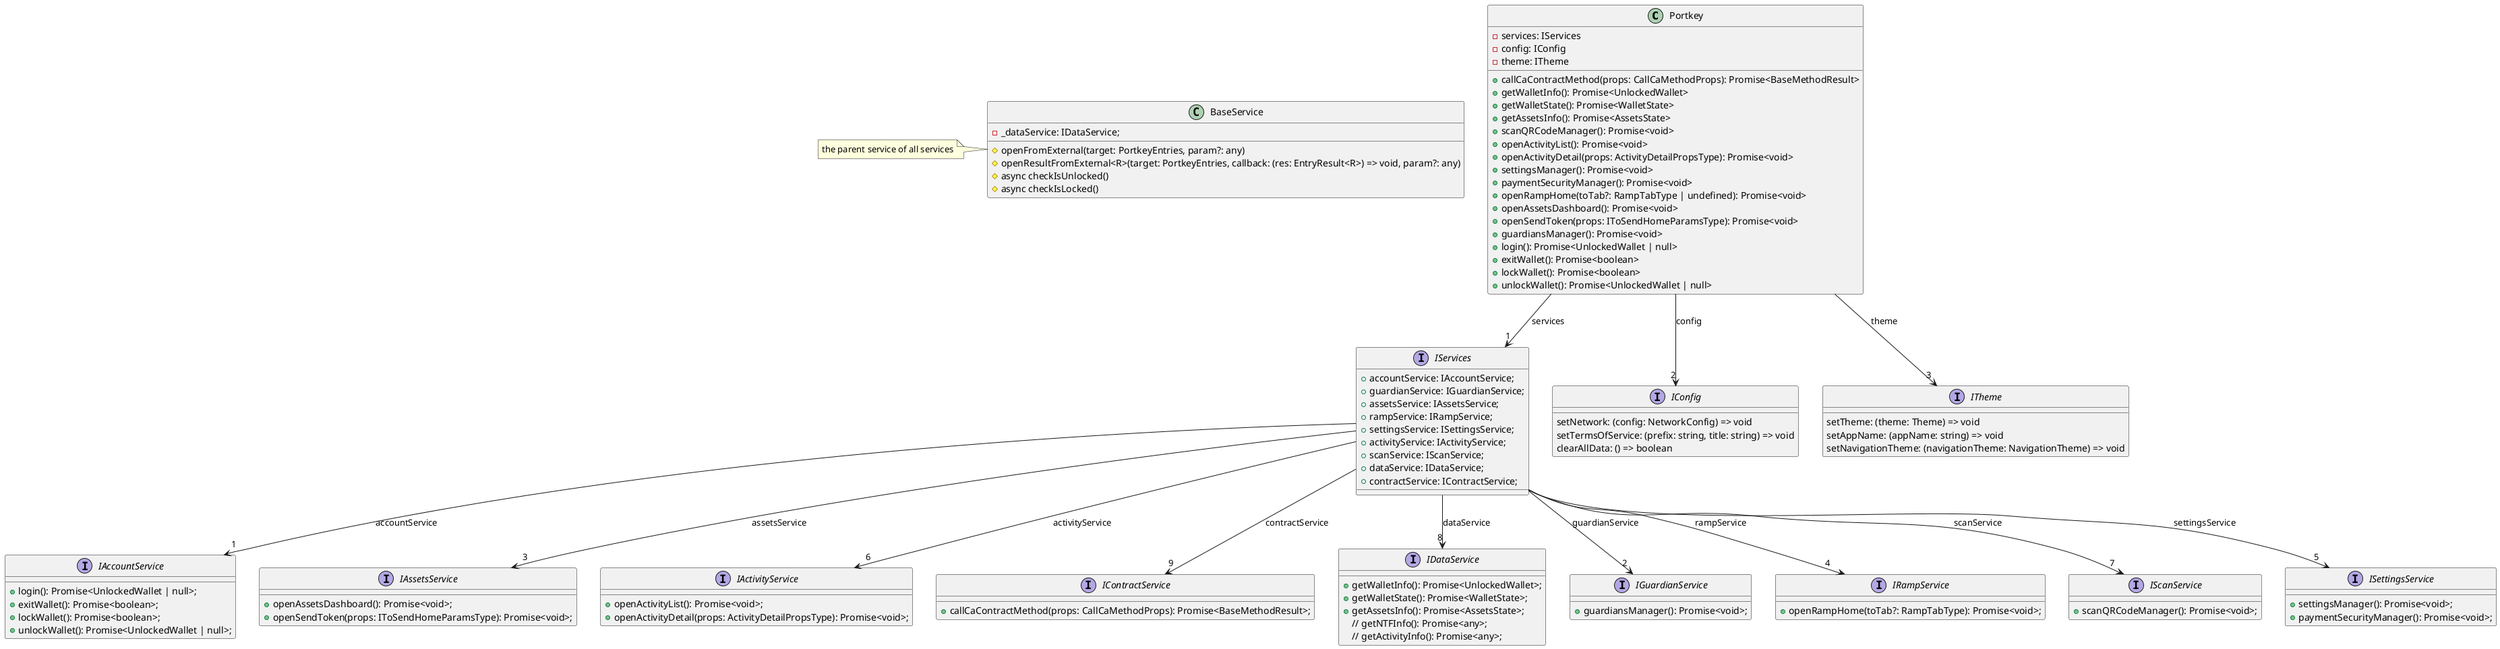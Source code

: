 @startuml
class Portkey {
  -services: IServices
  -config: IConfig
  -theme: ITheme
  +callCaContractMethod(props: CallCaMethodProps): Promise<BaseMethodResult>
  +getWalletInfo(): Promise<UnlockedWallet>
  +getWalletState(): Promise<WalletState>
  +getAssetsInfo(): Promise<AssetsState>
  +scanQRCodeManager(): Promise<void>
  +openActivityList(): Promise<void>
  +openActivityDetail(props: ActivityDetailPropsType): Promise<void>
  +settingsManager(): Promise<void>
  +paymentSecurityManager(): Promise<void>
  +openRampHome(toTab?: RampTabType | undefined): Promise<void>
  +openAssetsDashboard(): Promise<void>
  +openSendToken(props: IToSendHomeParamsType): Promise<void>
  +guardiansManager(): Promise<void>
  +login(): Promise<UnlockedWallet | null>
  +exitWallet(): Promise<boolean>
  +lockWallet(): Promise<boolean>
  +unlockWallet(): Promise<UnlockedWallet | null>
}
interface IServices {
  +accountService: IAccountService;
  +guardianService: IGuardianService;
  +assetsService: IAssetsService;
  +rampService: IRampService;
  +settingsService: ISettingsService;
  +activityService: IActivityService;
  +scanService: IScanService;
  +dataService: IDataService;
  +contractService: IContractService;
}
interface IAccountService {
  +login(): Promise<UnlockedWallet | null>;
  +exitWallet(): Promise<boolean>;
  +lockWallet(): Promise<boolean>;
  +unlockWallet(): Promise<UnlockedWallet | null>;
}
interface IAssetsService {
  +openAssetsDashboard(): Promise<void>;
  +openSendToken(props: IToSendHomeParamsType): Promise<void>;
}
interface IActivityService {
  +openActivityList(): Promise<void>;
  +openActivityDetail(props: ActivityDetailPropsType): Promise<void>;
}
interface IContractService {
  +callCaContractMethod(props: CallCaMethodProps): Promise<BaseMethodResult>;
}
interface IDataService {
  +getWalletInfo(): Promise<UnlockedWallet>;
  +getWalletState(): Promise<WalletState>;
  +getAssetsInfo(): Promise<AssetsState>;
  // getNTFInfo(): Promise<any>;
  // getActivityInfo(): Promise<any>;
}
interface IGuardianService {
  +guardiansManager(): Promise<void>;
}
interface IRampService {
  +openRampHome(toTab?: RampTabType): Promise<void>;
}
interface IScanService {
  +scanQRCodeManager(): Promise<void>;
}
interface ISettingsService {
  +settingsManager(): Promise<void>;
  +paymentSecurityManager(): Promise<void>;
}

class BaseService {
  -_dataService: IDataService;
  #openFromExternal(target: PortkeyEntries, param?: any)
  #openResultFromExternal<R>(target: PortkeyEntries, callback: (res: EntryResult<R>) => void, param?: any)
  #async checkIsUnlocked()
  #async checkIsLocked() 
}

interface IConfig {
    setNetwork: (config: NetworkConfig) => void
    setTermsOfService: (prefix: string, title: string) => void
    clearAllData: () => boolean
}

interface ITheme {
    setTheme: (theme: Theme) => void
    setAppName: (appName: string) => void
    setNavigationTheme: (navigationTheme: NavigationTheme) => void
}
note left of BaseService
    the parent service of all services
end note
Portkey --> "1" IServices: services
Portkey --> "2" IConfig: config
Portkey --> "3" ITheme: theme
IServices --> "1" IAccountService: accountService
IServices --> "2" IGuardianService: guardianService
IServices --> "3" IAssetsService: assetsService
IServices --> "4" IRampService: rampService
IServices --> "5" ISettingsService: settingsService
IServices --> "6" IActivityService: activityService
IServices --> "7" IScanService: scanService
IServices --> "8" IDataService: dataService
IServices --> "9" IContractService: contractService

' PortkeyAccountService ..|> IPortkeyAccountService
' UIManagerService ..|> IPortkeyUIManagerService
' Portkey ..|> IPortkeyAccountService
' Portkey ..|> IPortkeyUIManagerService
' Portkey --> PortkeyAccountService
' Portkey --> UIManagerService
' UIManagerService --> PortkeyAccountService  : "IoC"
' note "Use IoC, Service can continuous iteration" as N1
' PortkeyAccountService .. N1
' UIManagerService .. N1
@enduml